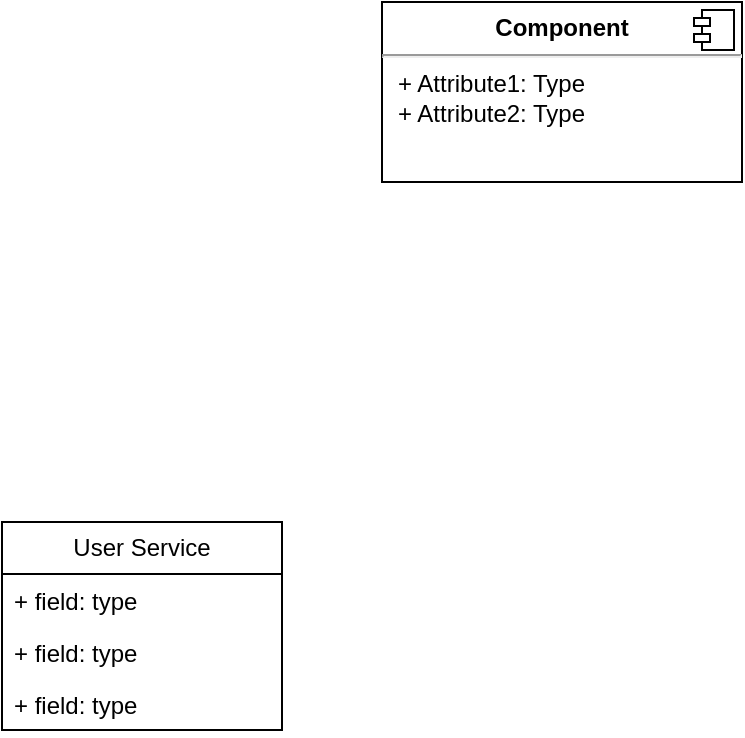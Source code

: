 <mxfile version="21.2.9" type="github">
  <diagram name="Page-1" id="73ckfo2DLwfB0zwxTyM4">
    <mxGraphModel dx="658" dy="1152" grid="1" gridSize="10" guides="1" tooltips="1" connect="1" arrows="1" fold="1" page="1" pageScale="1" pageWidth="850" pageHeight="1100" math="0" shadow="0">
      <root>
        <mxCell id="0" />
        <mxCell id="1" parent="0" />
        <mxCell id="9XtSm5aBb7Ffbd0GUGP9-6" value="User Service" style="swimlane;fontStyle=0;childLayout=stackLayout;horizontal=1;startSize=26;fillColor=none;horizontalStack=0;resizeParent=1;resizeParentMax=0;resizeLast=0;collapsible=1;marginBottom=0;whiteSpace=wrap;html=1;" parent="1" vertex="1">
          <mxGeometry x="360" y="530" width="140" height="104" as="geometry" />
        </mxCell>
        <mxCell id="9XtSm5aBb7Ffbd0GUGP9-7" value="+ field: type" style="text;strokeColor=none;fillColor=none;align=left;verticalAlign=top;spacingLeft=4;spacingRight=4;overflow=hidden;rotatable=0;points=[[0,0.5],[1,0.5]];portConstraint=eastwest;whiteSpace=wrap;html=1;" parent="9XtSm5aBb7Ffbd0GUGP9-6" vertex="1">
          <mxGeometry y="26" width="140" height="26" as="geometry" />
        </mxCell>
        <mxCell id="9XtSm5aBb7Ffbd0GUGP9-8" value="+ field: type" style="text;strokeColor=none;fillColor=none;align=left;verticalAlign=top;spacingLeft=4;spacingRight=4;overflow=hidden;rotatable=0;points=[[0,0.5],[1,0.5]];portConstraint=eastwest;whiteSpace=wrap;html=1;" parent="9XtSm5aBb7Ffbd0GUGP9-6" vertex="1">
          <mxGeometry y="52" width="140" height="26" as="geometry" />
        </mxCell>
        <mxCell id="9XtSm5aBb7Ffbd0GUGP9-9" value="+ field: type" style="text;strokeColor=none;fillColor=none;align=left;verticalAlign=top;spacingLeft=4;spacingRight=4;overflow=hidden;rotatable=0;points=[[0,0.5],[1,0.5]];portConstraint=eastwest;whiteSpace=wrap;html=1;" parent="9XtSm5aBb7Ffbd0GUGP9-6" vertex="1">
          <mxGeometry y="78" width="140" height="26" as="geometry" />
        </mxCell>
        <mxCell id="9XtSm5aBb7Ffbd0GUGP9-10" value="&lt;p style=&quot;margin:0px;margin-top:6px;text-align:center;&quot;&gt;&lt;b&gt;Component&lt;/b&gt;&lt;/p&gt;&lt;hr/&gt;&lt;p style=&quot;margin:0px;margin-left:8px;&quot;&gt;+ Attribute1: Type&lt;br/&gt;+ Attribute2: Type&lt;/p&gt;" style="align=left;overflow=fill;html=1;dropTarget=0;whiteSpace=wrap;" parent="1" vertex="1">
          <mxGeometry x="550" y="270" width="180" height="90" as="geometry" />
        </mxCell>
        <mxCell id="9XtSm5aBb7Ffbd0GUGP9-11" value="" style="shape=component;jettyWidth=8;jettyHeight=4;" parent="9XtSm5aBb7Ffbd0GUGP9-10" vertex="1">
          <mxGeometry x="1" width="20" height="20" relative="1" as="geometry">
            <mxPoint x="-24" y="4" as="offset" />
          </mxGeometry>
        </mxCell>
      </root>
    </mxGraphModel>
  </diagram>
</mxfile>
